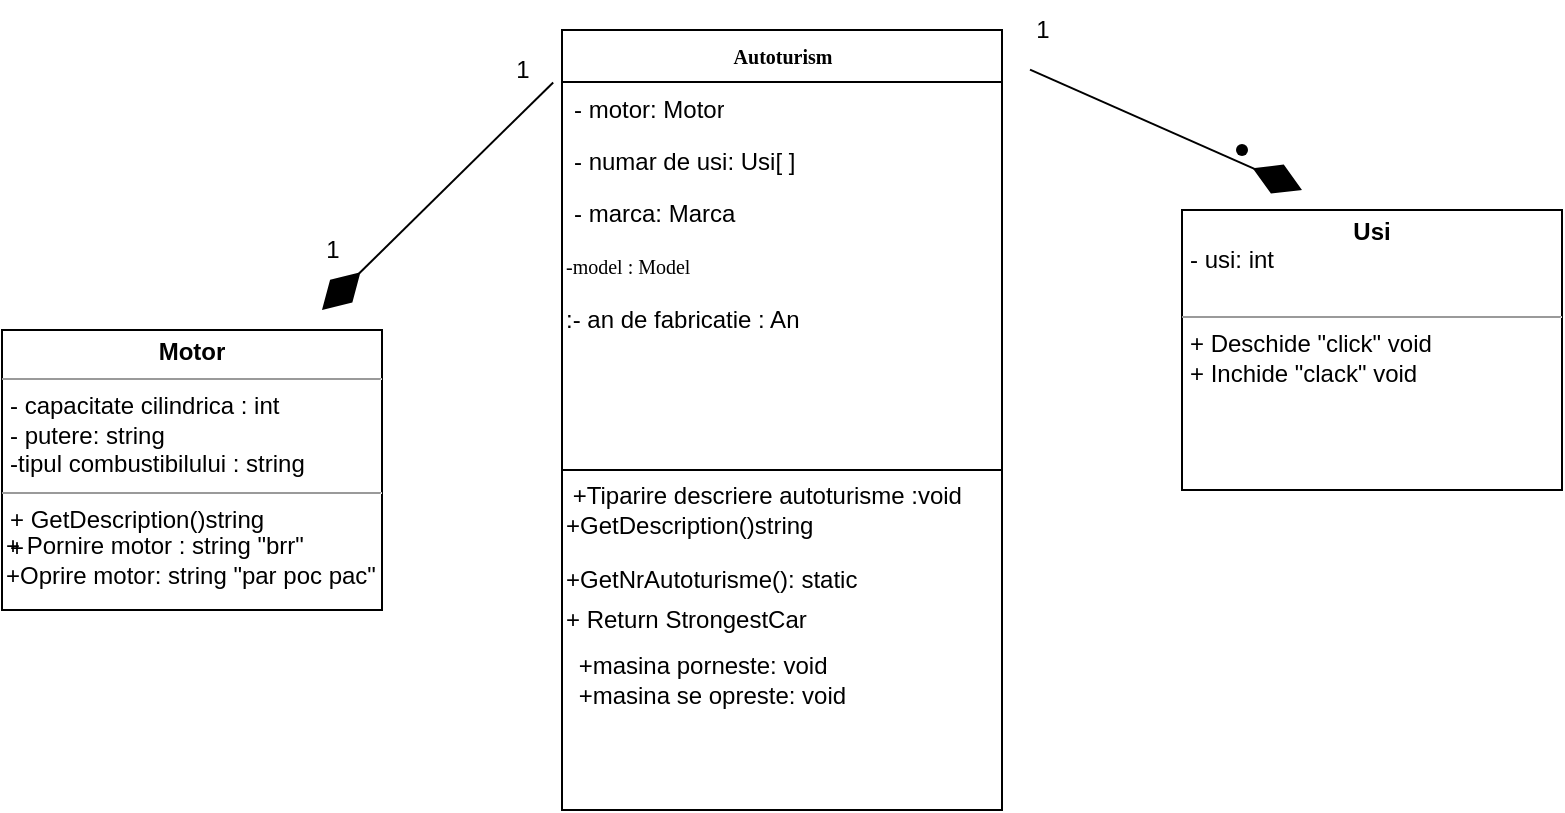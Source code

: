 <mxfile version="20.8.16" type="github">
  <diagram name="Page-1" id="c4acf3e9-155e-7222-9cf6-157b1a14988f">
    <mxGraphModel dx="1050" dy="581" grid="1" gridSize="10" guides="1" tooltips="1" connect="1" arrows="1" fold="1" page="1" pageScale="1" pageWidth="850" pageHeight="1100" background="none" math="0" shadow="0">
      <root>
        <mxCell id="0" />
        <mxCell id="1" parent="0" />
        <mxCell id="17acba5748e5396b-30" value="&lt;b&gt;Autoturism&lt;/b&gt;" style="swimlane;html=1;fontStyle=0;childLayout=stackLayout;horizontal=1;startSize=26;fillColor=none;horizontalStack=0;resizeParent=1;resizeLast=0;collapsible=1;marginBottom=0;swimlaneFillColor=#ffffff;rounded=0;shadow=0;comic=0;labelBackgroundColor=none;strokeWidth=1;fontFamily=Verdana;fontSize=10;align=center;textDirection=ltr;" parent="1" vertex="1">
          <mxGeometry x="340" y="70" width="220" height="220" as="geometry" />
        </mxCell>
        <mxCell id="17acba5748e5396b-31" value="- motor: Motor&lt;br&gt;" style="text;html=1;strokeColor=none;fillColor=none;align=left;verticalAlign=top;spacingLeft=4;spacingRight=4;whiteSpace=wrap;overflow=hidden;rotatable=0;points=[[0,0.5],[1,0.5]];portConstraint=eastwest;" parent="17acba5748e5396b-30" vertex="1">
          <mxGeometry y="26" width="220" height="26" as="geometry" />
        </mxCell>
        <mxCell id="17acba5748e5396b-32" value="- numar de usi: Usi[ ]" style="text;html=1;strokeColor=none;fillColor=none;align=left;verticalAlign=top;spacingLeft=4;spacingRight=4;whiteSpace=wrap;overflow=hidden;rotatable=0;points=[[0,0.5],[1,0.5]];portConstraint=eastwest;" parent="17acba5748e5396b-30" vertex="1">
          <mxGeometry y="52" width="220" height="26" as="geometry" />
        </mxCell>
        <mxCell id="17acba5748e5396b-33" value="- marca: Marca&lt;br&gt;&lt;br&gt;" style="text;html=1;strokeColor=none;fillColor=none;align=left;verticalAlign=top;spacingLeft=4;spacingRight=4;whiteSpace=wrap;overflow=hidden;rotatable=0;points=[[0,0.5],[1,0.5]];portConstraint=eastwest;" parent="17acba5748e5396b-30" vertex="1">
          <mxGeometry y="78" width="220" height="32" as="geometry" />
        </mxCell>
        <mxCell id="5d2195bd80daf111-16" value="-model : Model" style="text;html=1;resizable=0;points=[];autosize=1;align=left;verticalAlign=top;spacingTop=-4;fontSize=10;fontFamily=Verdana;fontColor=#000000;" parent="17acba5748e5396b-30" vertex="1">
          <mxGeometry y="110" width="220" height="20" as="geometry" />
        </mxCell>
        <mxCell id="Fru1zeG-IIHjsc8SuM4v-11" value=":- an de fabricatie : An" style="text;strokeColor=none;align=left;fillColor=none;html=1;verticalAlign=middle;whiteSpace=wrap;rounded=0;" vertex="1" parent="17acba5748e5396b-30">
          <mxGeometry y="130" width="220" height="30" as="geometry" />
        </mxCell>
        <mxCell id="5d2195bd80daf111-18" value="&lt;p style=&quot;margin:0px;margin-top:4px;text-align:center;&quot;&gt;&lt;b&gt;Motor&lt;/b&gt;&lt;/p&gt;&lt;hr size=&quot;1&quot;&gt;&lt;p style=&quot;margin:0px;margin-left:4px;&quot;&gt;- capacitate cilindrica : int&lt;br&gt;- putere: string&lt;/p&gt;&lt;p style=&quot;margin:0px;margin-left:4px;&quot;&gt;-tipul combustibilului : string&lt;/p&gt;&lt;hr size=&quot;1&quot;&gt;&lt;p style=&quot;margin:0px;margin-left:4px;&quot;&gt;+ GetDescription()string&lt;br&gt;+&amp;nbsp;&lt;/p&gt;" style="verticalAlign=top;align=left;overflow=fill;fontSize=12;fontFamily=Helvetica;html=1;rounded=0;shadow=0;comic=0;labelBackgroundColor=none;strokeWidth=1" parent="1" vertex="1">
          <mxGeometry x="60" y="220" width="190" height="140" as="geometry" />
        </mxCell>
        <mxCell id="5d2195bd80daf111-19" value="&lt;p style=&quot;margin:0px;margin-top:4px;text-align:center;&quot;&gt;&lt;b&gt;Usi&lt;/b&gt;&lt;/p&gt;&lt;p style=&quot;margin:0px;margin-left:4px;&quot;&gt;- usi: int&lt;br&gt;&lt;br&gt;&lt;/p&gt;&lt;hr size=&quot;1&quot;&gt;&lt;p style=&quot;margin:0px;margin-left:4px;&quot;&gt;+ Deschide &quot;click&quot; void&lt;br&gt;+ Inchide &quot;clack&quot; void&lt;/p&gt;&lt;p style=&quot;margin:0px;margin-left:4px;&quot;&gt;&lt;br&gt;&lt;/p&gt;" style="verticalAlign=top;align=left;overflow=fill;fontSize=12;fontFamily=Helvetica;html=1;rounded=0;shadow=0;comic=0;labelBackgroundColor=none;strokeWidth=1" parent="1" vertex="1">
          <mxGeometry x="650" y="160" width="190" height="140" as="geometry" />
        </mxCell>
        <mxCell id="Fru1zeG-IIHjsc8SuM4v-13" value="" style="rounded=0;whiteSpace=wrap;html=1;" vertex="1" parent="1">
          <mxGeometry x="340" y="290" width="220" height="170" as="geometry" />
        </mxCell>
        <mxCell id="Fru1zeG-IIHjsc8SuM4v-14" value="&amp;nbsp;+Tiparire descriere autoturisme :void&lt;br&gt;+GetDescription()string" style="text;strokeColor=none;align=left;fillColor=none;html=1;verticalAlign=middle;whiteSpace=wrap;rounded=0;" vertex="1" parent="1">
          <mxGeometry x="340" y="290" width="210" height="40" as="geometry" />
        </mxCell>
        <mxCell id="Fru1zeG-IIHjsc8SuM4v-34" value="" style="shape=waypoint;sketch=0;size=6;pointerEvents=1;points=[];fillColor=none;resizable=0;rotatable=0;perimeter=centerPerimeter;snapToPoint=1;" vertex="1" parent="1">
          <mxGeometry x="670" y="120" width="20" height="20" as="geometry" />
        </mxCell>
        <mxCell id="Fru1zeG-IIHjsc8SuM4v-35" value="1" style="text;html=1;align=center;verticalAlign=middle;resizable=0;points=[];autosize=1;strokeColor=none;fillColor=none;" vertex="1" parent="1">
          <mxGeometry x="565" y="55" width="30" height="30" as="geometry" />
        </mxCell>
        <mxCell id="Fru1zeG-IIHjsc8SuM4v-36" value="1" style="text;html=1;align=center;verticalAlign=middle;resizable=0;points=[];autosize=1;strokeColor=none;fillColor=none;" vertex="1" parent="1">
          <mxGeometry x="305" y="75" width="30" height="30" as="geometry" />
        </mxCell>
        <mxCell id="Fru1zeG-IIHjsc8SuM4v-37" value="1" style="text;html=1;align=center;verticalAlign=middle;resizable=0;points=[];autosize=1;strokeColor=none;fillColor=none;" vertex="1" parent="1">
          <mxGeometry x="210" y="165" width="30" height="30" as="geometry" />
        </mxCell>
        <mxCell id="Fru1zeG-IIHjsc8SuM4v-43" value="" style="endArrow=diamondThin;endFill=1;endSize=24;html=1;rounded=0;labelBackgroundColor=#FFFFFF;exitX=0.3;exitY=1.16;exitDx=0;exitDy=0;exitPerimeter=0;" edge="1" parent="1" source="Fru1zeG-IIHjsc8SuM4v-35">
          <mxGeometry width="160" relative="1" as="geometry">
            <mxPoint x="650" y="80" as="sourcePoint" />
            <mxPoint x="710" y="150" as="targetPoint" />
          </mxGeometry>
        </mxCell>
        <mxCell id="Fru1zeG-IIHjsc8SuM4v-52" value="+ Pornire motor : string &quot;brr&quot;&lt;br&gt;+Oprire motor: string &quot;par poc pac&quot;" style="text;html=1;strokeColor=none;fillColor=none;align=left;verticalAlign=middle;whiteSpace=wrap;rounded=0;fontStyle=0" vertex="1" parent="1">
          <mxGeometry x="60" y="320" width="200" height="30" as="geometry" />
        </mxCell>
        <mxCell id="Fru1zeG-IIHjsc8SuM4v-53" value="+GetNrAutoturisme(): static" style="text;html=1;strokeColor=none;fillColor=none;align=left;verticalAlign=middle;whiteSpace=wrap;rounded=0;" vertex="1" parent="1">
          <mxGeometry x="340" y="330" width="190" height="30" as="geometry" />
        </mxCell>
        <mxCell id="Fru1zeG-IIHjsc8SuM4v-54" style="edgeStyle=none;rounded=0;orthogonalLoop=1;jettySize=auto;html=1;entryX=1;entryY=0.5;entryDx=0;entryDy=0;labelBackgroundColor=#FFFFFF;" edge="1" parent="1" source="Fru1zeG-IIHjsc8SuM4v-53" target="Fru1zeG-IIHjsc8SuM4v-53">
          <mxGeometry relative="1" as="geometry" />
        </mxCell>
        <mxCell id="Fru1zeG-IIHjsc8SuM4v-55" value="" style="endArrow=diamondThin;endFill=1;endSize=24;html=1;rounded=0;labelBackgroundColor=#FFFFFF;exitX=1.02;exitY=0.707;exitDx=0;exitDy=0;exitPerimeter=0;" edge="1" parent="1" source="Fru1zeG-IIHjsc8SuM4v-36">
          <mxGeometry width="160" relative="1" as="geometry">
            <mxPoint x="320" y="110" as="sourcePoint" />
            <mxPoint x="220" y="210" as="targetPoint" />
          </mxGeometry>
        </mxCell>
        <mxCell id="Fru1zeG-IIHjsc8SuM4v-56" value="+ Return StrongestCar" style="text;html=1;strokeColor=none;fillColor=none;align=left;verticalAlign=middle;whiteSpace=wrap;rounded=0;" vertex="1" parent="1">
          <mxGeometry x="340" y="350" width="200" height="30" as="geometry" />
        </mxCell>
        <mxCell id="Fru1zeG-IIHjsc8SuM4v-57" value="&amp;nbsp;+masina porneste: void&lt;br&gt;&amp;nbsp;+masina se opreste: void" style="text;html=1;strokeColor=none;fillColor=none;align=left;verticalAlign=middle;whiteSpace=wrap;rounded=0;" vertex="1" parent="1">
          <mxGeometry x="342.5" y="370" width="205" height="50" as="geometry" />
        </mxCell>
      </root>
    </mxGraphModel>
  </diagram>
</mxfile>
